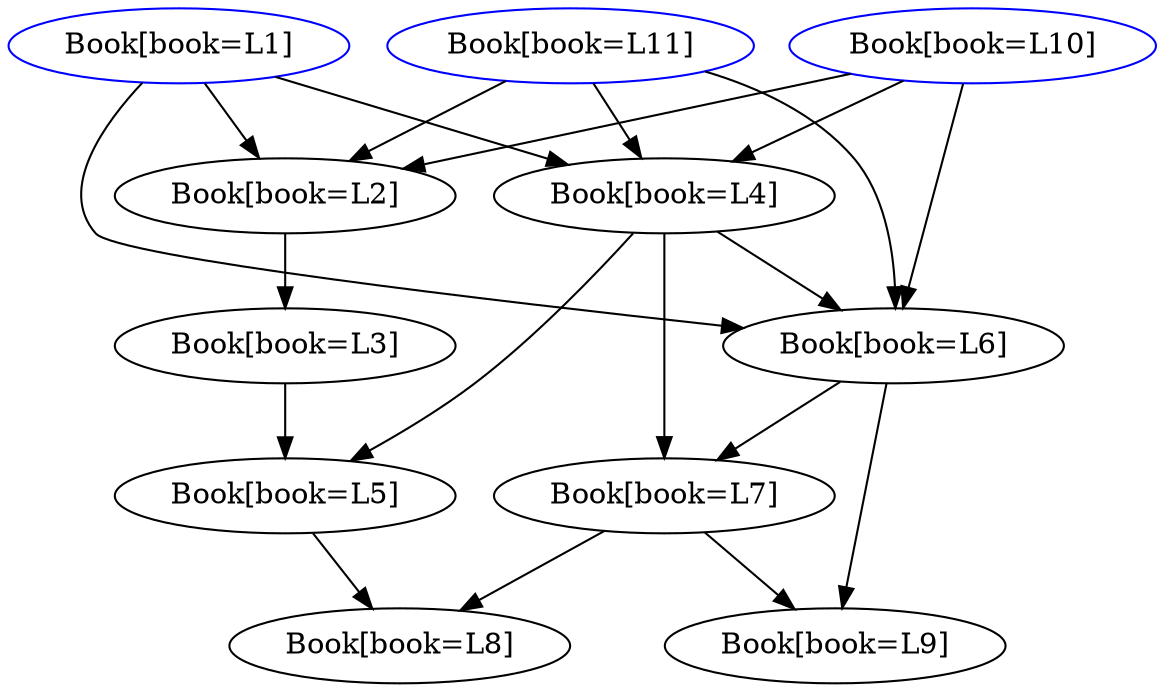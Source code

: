 strict digraph G {
  1 [ color="blue" label="Book[book=L1]" ];
  2 [ color="black" label="Book[book=L2]" ];
  3 [ color="black" label="Book[book=L3]" ];
  4 [ color="black" label="Book[book=L4]" ];
  5 [ color="black" label="Book[book=L5]" ];
  6 [ color="black" label="Book[book=L6]" ];
  7 [ color="black" label="Book[book=L7]" ];
  8 [ color="black" label="Book[book=L8]" ];
  9 [ color="black" label="Book[book=L9]" ];
  10 [ color="blue" label="Book[book=L10]" ];
  11 [ color="blue" label="Book[book=L11]" ];
  1 -> 6 [ color="black" ];
  1 -> 2 [ color="black" ];
  1 -> 4 [ color="black" ];
  4 -> 7 [ color="black" ];
  4 -> 5 [ color="black" ];
  4 -> 6 [ color="black" ];
  5 -> 8 [ color="black" ];
  6 -> 9 [ color="black" ];
  6 -> 7 [ color="black" ];
  7 -> 8 [ color="black" ];
  7 -> 9 [ color="black" ];
  2 -> 3 [ color="black" ];
  3 -> 5 [ color="black" ];
  10 -> 6 [ color="black" ];
  10 -> 2 [ color="black" ];
  10 -> 4 [ color="black" ];
  11 -> 6 [ color="black" ];
  11 -> 2 [ color="black" ];
  11 -> 4 [ color="black" ];
}
